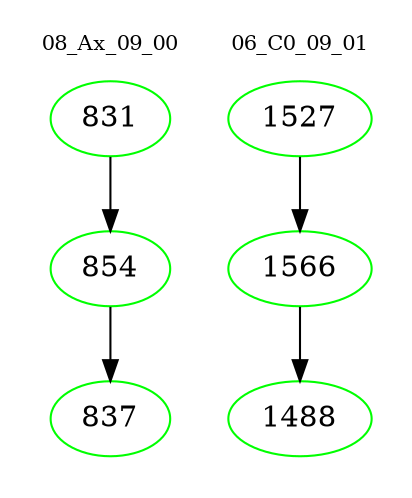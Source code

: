 digraph{
subgraph cluster_0 {
color = white
label = "08_Ax_09_00";
fontsize=10;
T0_831 [label="831", color="green"]
T0_831 -> T0_854 [color="black"]
T0_854 [label="854", color="green"]
T0_854 -> T0_837 [color="black"]
T0_837 [label="837", color="green"]
}
subgraph cluster_1 {
color = white
label = "06_C0_09_01";
fontsize=10;
T1_1527 [label="1527", color="green"]
T1_1527 -> T1_1566 [color="black"]
T1_1566 [label="1566", color="green"]
T1_1566 -> T1_1488 [color="black"]
T1_1488 [label="1488", color="green"]
}
}
